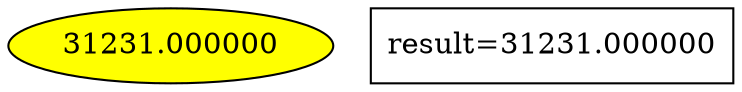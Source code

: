 digraph G {
0 [style = filled, label="31231.000000", fillcolor="yellow"];
"result=31231.000000" [shape=box];
}
